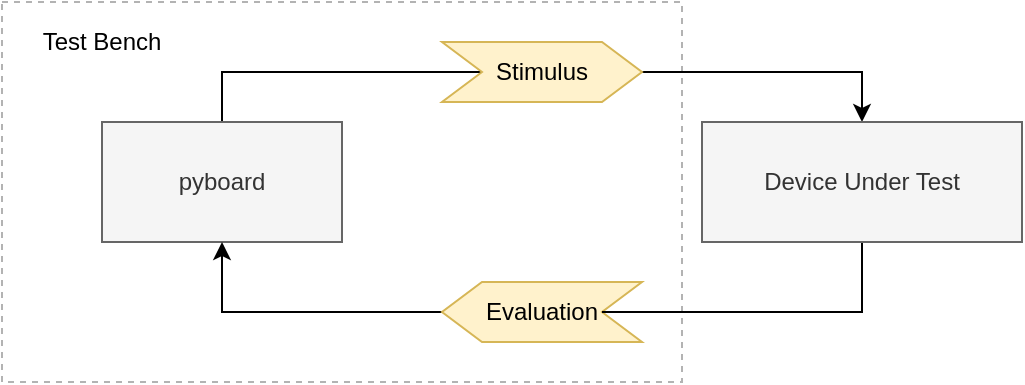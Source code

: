 <mxfile version="10.6.1" type="device"><diagram id="W9oVPiltNK7nYltbstRv" name="Page-1"><mxGraphModel dx="836" dy="452" grid="1" gridSize="10" guides="1" tooltips="1" connect="1" arrows="1" fold="1" page="1" pageScale="1" pageWidth="827" pageHeight="1169" math="0" shadow="0"><root><mxCell id="0"/><mxCell id="1" parent="0"/><mxCell id="Cp8CUsyA80qw-jlk9lRi-15" value="" style="rounded=0;whiteSpace=wrap;html=1;dashed=1;strokeColor=#B3B3B3;" vertex="1" parent="1"><mxGeometry x="200" y="60" width="340" height="190" as="geometry"/></mxCell><mxCell id="Cp8CUsyA80qw-jlk9lRi-10" style="edgeStyle=orthogonalEdgeStyle;rounded=0;orthogonalLoop=1;jettySize=auto;html=1;exitX=0.5;exitY=0;exitDx=0;exitDy=0;entryX=0;entryY=0.5;entryDx=0;entryDy=0;endArrow=none;endFill=0;" edge="1" parent="1" source="Cp8CUsyA80qw-jlk9lRi-1" target="Cp8CUsyA80qw-jlk9lRi-4"><mxGeometry relative="1" as="geometry"><Array as="points"><mxPoint x="310" y="95"/></Array></mxGeometry></mxCell><mxCell id="Cp8CUsyA80qw-jlk9lRi-1" value="pyboard" style="rounded=0;whiteSpace=wrap;html=1;fillColor=#f5f5f5;strokeColor=#666666;fontColor=#333333;" vertex="1" parent="1"><mxGeometry x="250" y="120" width="120" height="60" as="geometry"/></mxCell><mxCell id="Cp8CUsyA80qw-jlk9lRi-8" style="edgeStyle=orthogonalEdgeStyle;rounded=0;orthogonalLoop=1;jettySize=auto;html=1;exitX=1;exitY=0.5;exitDx=0;exitDy=0;entryX=0.5;entryY=0;entryDx=0;entryDy=0;" edge="1" parent="1" source="Cp8CUsyA80qw-jlk9lRi-4" target="Cp8CUsyA80qw-jlk9lRi-7"><mxGeometry relative="1" as="geometry"/></mxCell><mxCell id="Cp8CUsyA80qw-jlk9lRi-4" value="Stimulus" style="shape=step;perimeter=stepPerimeter;whiteSpace=wrap;html=1;fixedSize=1;fillColor=#fff2cc;strokeColor=#d6b656;" vertex="1" parent="1"><mxGeometry x="420" y="80" width="100" height="30" as="geometry"/></mxCell><mxCell id="Cp8CUsyA80qw-jlk9lRi-12" style="edgeStyle=orthogonalEdgeStyle;rounded=0;orthogonalLoop=1;jettySize=auto;html=1;exitX=0;exitY=0.5;exitDx=0;exitDy=0;entryX=0.5;entryY=1;entryDx=0;entryDy=0;" edge="1" parent="1" source="Cp8CUsyA80qw-jlk9lRi-6" target="Cp8CUsyA80qw-jlk9lRi-1"><mxGeometry relative="1" as="geometry"/></mxCell><mxCell id="Cp8CUsyA80qw-jlk9lRi-6" value="Evaluation" style="shape=step;perimeter=stepPerimeter;whiteSpace=wrap;html=1;fixedSize=1;flipH=1;fillColor=#fff2cc;strokeColor=#d6b656;" vertex="1" parent="1"><mxGeometry x="420" y="200" width="100" height="30" as="geometry"/></mxCell><mxCell id="Cp8CUsyA80qw-jlk9lRi-9" style="edgeStyle=orthogonalEdgeStyle;rounded=0;orthogonalLoop=1;jettySize=auto;html=1;exitX=0.5;exitY=1;exitDx=0;exitDy=0;entryX=1;entryY=0.5;entryDx=0;entryDy=0;endArrow=none;endFill=0;" edge="1" parent="1" source="Cp8CUsyA80qw-jlk9lRi-7" target="Cp8CUsyA80qw-jlk9lRi-6"><mxGeometry relative="1" as="geometry"><Array as="points"><mxPoint x="630" y="215"/></Array></mxGeometry></mxCell><mxCell id="Cp8CUsyA80qw-jlk9lRi-7" value="Device Under Test&lt;br&gt;" style="rounded=0;whiteSpace=wrap;html=1;fillColor=#f5f5f5;strokeColor=#666666;fontColor=#333333;" vertex="1" parent="1"><mxGeometry x="550" y="120" width="160" height="60" as="geometry"/></mxCell><mxCell id="Cp8CUsyA80qw-jlk9lRi-16" value="Test Bench" style="text;html=1;strokeColor=none;fillColor=none;align=center;verticalAlign=middle;whiteSpace=wrap;rounded=0;dashed=1;" vertex="1" parent="1"><mxGeometry x="205" y="70" width="90" height="20" as="geometry"/></mxCell></root></mxGraphModel></diagram></mxfile>